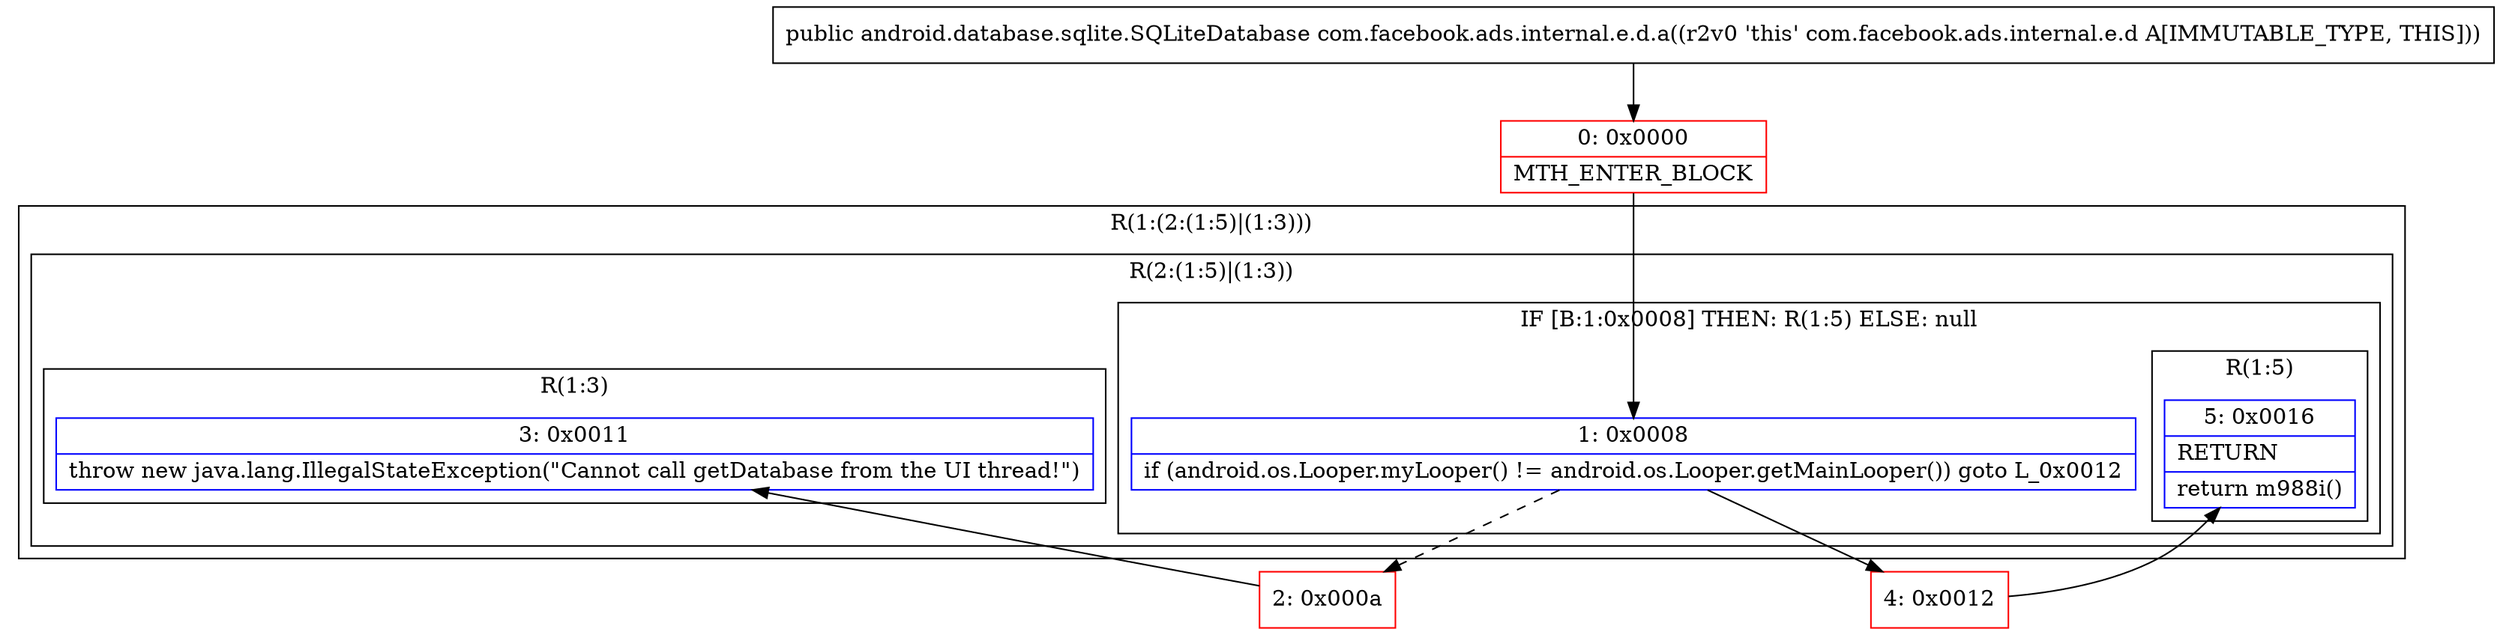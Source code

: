 digraph "CFG forcom.facebook.ads.internal.e.d.a()Landroid\/database\/sqlite\/SQLiteDatabase;" {
subgraph cluster_Region_1388783308 {
label = "R(1:(2:(1:5)|(1:3)))";
node [shape=record,color=blue];
subgraph cluster_Region_1860285265 {
label = "R(2:(1:5)|(1:3))";
node [shape=record,color=blue];
subgraph cluster_IfRegion_1281527155 {
label = "IF [B:1:0x0008] THEN: R(1:5) ELSE: null";
node [shape=record,color=blue];
Node_1 [shape=record,label="{1\:\ 0x0008|if (android.os.Looper.myLooper() != android.os.Looper.getMainLooper()) goto L_0x0012\l}"];
subgraph cluster_Region_603838425 {
label = "R(1:5)";
node [shape=record,color=blue];
Node_5 [shape=record,label="{5\:\ 0x0016|RETURN\l|return m988i()\l}"];
}
}
subgraph cluster_Region_1214739500 {
label = "R(1:3)";
node [shape=record,color=blue];
Node_3 [shape=record,label="{3\:\ 0x0011|throw new java.lang.IllegalStateException(\"Cannot call getDatabase from the UI thread!\")\l}"];
}
}
}
Node_0 [shape=record,color=red,label="{0\:\ 0x0000|MTH_ENTER_BLOCK\l}"];
Node_2 [shape=record,color=red,label="{2\:\ 0x000a}"];
Node_4 [shape=record,color=red,label="{4\:\ 0x0012}"];
MethodNode[shape=record,label="{public android.database.sqlite.SQLiteDatabase com.facebook.ads.internal.e.d.a((r2v0 'this' com.facebook.ads.internal.e.d A[IMMUTABLE_TYPE, THIS])) }"];
MethodNode -> Node_0;
Node_1 -> Node_2[style=dashed];
Node_1 -> Node_4;
Node_0 -> Node_1;
Node_2 -> Node_3;
Node_4 -> Node_5;
}


